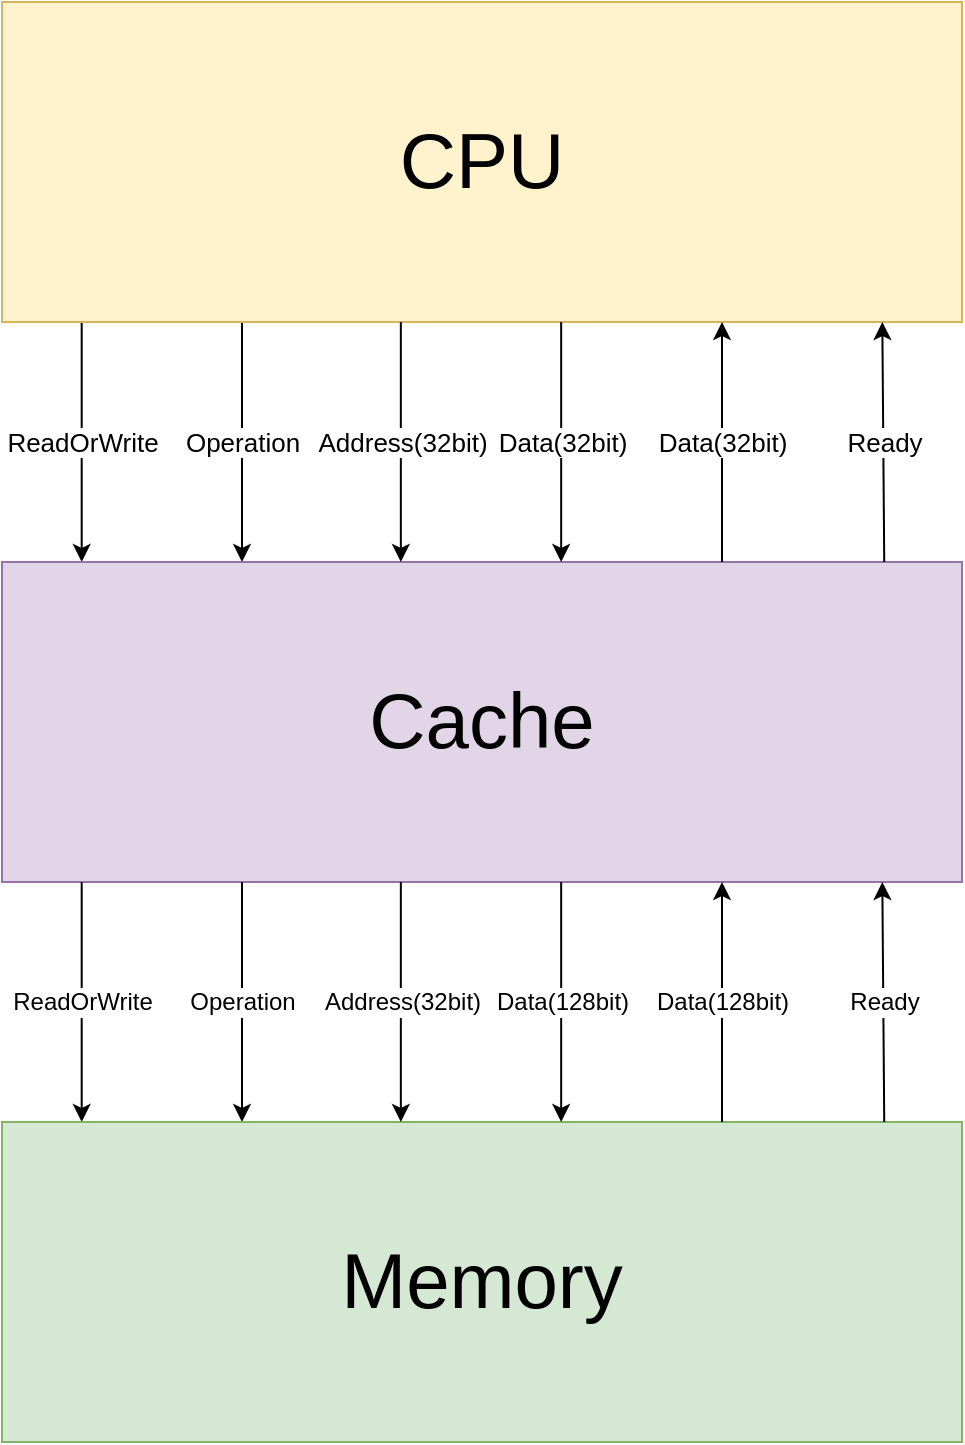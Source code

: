 <mxfile version="13.7.3" type="device"><diagram id="79yg1t0EDoiOZpE-jwHR" name="Page-1"><mxGraphModel dx="1632" dy="2276" grid="1" gridSize="10" guides="1" tooltips="1" connect="1" arrows="1" fold="1" page="1" pageScale="1" pageWidth="850" pageHeight="1100" math="0" shadow="0"><root><mxCell id="0"/><mxCell id="1" parent="0"/><mxCell id="Vc42_NPsJIUBotY8SWZZ-10" value="" style="endArrow=classic;html=1;exitX=0.083;exitY=1;exitDx=0;exitDy=0;exitPerimeter=0;entryX=0.083;entryY=0;entryDx=0;entryDy=0;entryPerimeter=0;fontSize=13;" edge="1" parent="1" source="Vc42_NPsJIUBotY8SWZZ-14" target="Vc42_NPsJIUBotY8SWZZ-15"><mxGeometry relative="1" as="geometry"><mxPoint x="-120.0" y="50" as="sourcePoint"/><mxPoint x="12.48" y="170" as="targetPoint"/></mxGeometry></mxCell><mxCell id="Vc42_NPsJIUBotY8SWZZ-11" value="ReadOrWrite" style="edgeLabel;resizable=0;html=1;align=center;verticalAlign=middle;fontSize=13;" connectable="0" vertex="1" parent="Vc42_NPsJIUBotY8SWZZ-10"><mxGeometry relative="1" as="geometry"/></mxCell><mxCell id="Vc42_NPsJIUBotY8SWZZ-12" value="" style="endArrow=classic;html=1;exitX=0.368;exitY=1.005;exitDx=0;exitDy=0;exitPerimeter=0;entryX=0.368;entryY=0.005;entryDx=0;entryDy=0;entryPerimeter=0;fontSize=13;" edge="1" parent="1"><mxGeometry relative="1" as="geometry"><mxPoint x="-40.0" y="40" as="sourcePoint"/><mxPoint x="-40.0" y="160" as="targetPoint"/></mxGeometry></mxCell><mxCell id="Vc42_NPsJIUBotY8SWZZ-13" value="Operation" style="edgeLabel;resizable=0;html=1;align=center;verticalAlign=middle;fontSize=13;" connectable="0" vertex="1" parent="Vc42_NPsJIUBotY8SWZZ-12"><mxGeometry relative="1" as="geometry"/></mxCell><mxCell id="Vc42_NPsJIUBotY8SWZZ-14" value="CPU" style="rounded=0;whiteSpace=wrap;html=1;fillColor=#fff2cc;strokeColor=#d6b656;fontSize=39;" vertex="1" parent="1"><mxGeometry x="-160" y="-120" width="480" height="160" as="geometry"/></mxCell><mxCell id="Vc42_NPsJIUBotY8SWZZ-15" value="Cache" style="rounded=0;whiteSpace=wrap;html=1;fillColor=#e1d5e7;strokeColor=#9673a6;fontSize=39;" vertex="1" parent="1"><mxGeometry x="-160" y="160" width="480" height="160" as="geometry"/></mxCell><mxCell id="Vc42_NPsJIUBotY8SWZZ-16" value="" style="endArrow=classic;html=1;exitX=0.083;exitY=1;exitDx=0;exitDy=0;exitPerimeter=0;entryX=0.083;entryY=0;entryDx=0;entryDy=0;entryPerimeter=0;fontSize=13;" edge="1" parent="1"><mxGeometry relative="1" as="geometry"><mxPoint x="39.42" y="40" as="sourcePoint"/><mxPoint x="39.42" y="160" as="targetPoint"/></mxGeometry></mxCell><mxCell id="Vc42_NPsJIUBotY8SWZZ-17" value="Address(32bit)" style="edgeLabel;resizable=0;html=1;align=center;verticalAlign=middle;fontSize=13;" connectable="0" vertex="1" parent="Vc42_NPsJIUBotY8SWZZ-16"><mxGeometry relative="1" as="geometry"/></mxCell><mxCell id="Vc42_NPsJIUBotY8SWZZ-18" value="" style="endArrow=classic;html=1;exitX=0.368;exitY=1.005;exitDx=0;exitDy=0;exitPerimeter=0;entryX=0.368;entryY=0.005;entryDx=0;entryDy=0;entryPerimeter=0;fontSize=13;" edge="1" parent="1"><mxGeometry relative="1" as="geometry"><mxPoint x="119.58" y="40" as="sourcePoint"/><mxPoint x="119.58" y="160" as="targetPoint"/></mxGeometry></mxCell><mxCell id="Vc42_NPsJIUBotY8SWZZ-19" value="Data(32bit)" style="edgeLabel;resizable=0;html=1;align=center;verticalAlign=middle;fontSize=13;" connectable="0" vertex="1" parent="Vc42_NPsJIUBotY8SWZZ-18"><mxGeometry relative="1" as="geometry"/></mxCell><mxCell id="Vc42_NPsJIUBotY8SWZZ-20" value="" style="endArrow=classic;html=1;exitX=0.75;exitY=0;exitDx=0;exitDy=0;entryX=0.75;entryY=1;entryDx=0;entryDy=0;fontSize=13;" edge="1" parent="1" source="Vc42_NPsJIUBotY8SWZZ-15" target="Vc42_NPsJIUBotY8SWZZ-14"><mxGeometry relative="1" as="geometry"><mxPoint x="460.0" y="30" as="sourcePoint"/><mxPoint x="460.0" y="150" as="targetPoint"/></mxGeometry></mxCell><mxCell id="Vc42_NPsJIUBotY8SWZZ-21" value="Data(32bit)" style="edgeLabel;resizable=0;html=1;align=center;verticalAlign=middle;fontSize=13;" connectable="0" vertex="1" parent="Vc42_NPsJIUBotY8SWZZ-20"><mxGeometry relative="1" as="geometry"/></mxCell><mxCell id="Vc42_NPsJIUBotY8SWZZ-22" value="" style="endArrow=classic;html=1;exitX=0.919;exitY=0;exitDx=0;exitDy=0;exitPerimeter=0;entryX=0.917;entryY=1;entryDx=0;entryDy=0;entryPerimeter=0;fontSize=13;" edge="1" parent="1" source="Vc42_NPsJIUBotY8SWZZ-15" target="Vc42_NPsJIUBotY8SWZZ-14"><mxGeometry relative="1" as="geometry"><mxPoint x="400" y="30" as="sourcePoint"/><mxPoint x="400" y="150" as="targetPoint"/></mxGeometry></mxCell><mxCell id="Vc42_NPsJIUBotY8SWZZ-23" value="Ready" style="edgeLabel;resizable=0;html=1;align=center;verticalAlign=middle;fontSize=13;" connectable="0" vertex="1" parent="Vc42_NPsJIUBotY8SWZZ-22"><mxGeometry relative="1" as="geometry"/></mxCell><mxCell id="Vc42_NPsJIUBotY8SWZZ-24" value="" style="endArrow=classic;html=1;exitX=0.083;exitY=1;exitDx=0;exitDy=0;exitPerimeter=0;entryX=0.083;entryY=0;entryDx=0;entryDy=0;entryPerimeter=0;fontSize=12;" edge="1" parent="1" target="Vc42_NPsJIUBotY8SWZZ-28"><mxGeometry relative="1" as="geometry"><mxPoint x="-120.16" y="320" as="sourcePoint"/><mxPoint x="12.48" y="450" as="targetPoint"/></mxGeometry></mxCell><mxCell id="Vc42_NPsJIUBotY8SWZZ-25" value="ReadOrWrite" style="edgeLabel;resizable=0;html=1;align=center;verticalAlign=middle;fontSize=12;" connectable="0" vertex="1" parent="Vc42_NPsJIUBotY8SWZZ-24"><mxGeometry relative="1" as="geometry"/></mxCell><mxCell id="Vc42_NPsJIUBotY8SWZZ-26" value="" style="endArrow=classic;html=1;exitX=0.368;exitY=1.005;exitDx=0;exitDy=0;exitPerimeter=0;entryX=0.368;entryY=0.005;entryDx=0;entryDy=0;entryPerimeter=0;fontSize=12;" edge="1" parent="1"><mxGeometry relative="1" as="geometry"><mxPoint x="-40" y="320" as="sourcePoint"/><mxPoint x="-40" y="440" as="targetPoint"/></mxGeometry></mxCell><mxCell id="Vc42_NPsJIUBotY8SWZZ-27" value="Operation" style="edgeLabel;resizable=0;html=1;align=center;verticalAlign=middle;fontSize=12;" connectable="0" vertex="1" parent="Vc42_NPsJIUBotY8SWZZ-26"><mxGeometry relative="1" as="geometry"/></mxCell><mxCell id="Vc42_NPsJIUBotY8SWZZ-28" value="Memory" style="rounded=0;whiteSpace=wrap;html=1;fillColor=#d5e8d4;strokeColor=#82b366;fontSize=39;" vertex="1" parent="1"><mxGeometry x="-160" y="440" width="480" height="160" as="geometry"/></mxCell><mxCell id="Vc42_NPsJIUBotY8SWZZ-29" value="" style="endArrow=classic;html=1;exitX=0.083;exitY=1;exitDx=0;exitDy=0;exitPerimeter=0;entryX=0.083;entryY=0;entryDx=0;entryDy=0;entryPerimeter=0;fontSize=12;" edge="1" parent="1"><mxGeometry relative="1" as="geometry"><mxPoint x="39.42" y="320" as="sourcePoint"/><mxPoint x="39.42" y="440" as="targetPoint"/></mxGeometry></mxCell><mxCell id="Vc42_NPsJIUBotY8SWZZ-30" value="Address(32bit)" style="edgeLabel;resizable=0;html=1;align=center;verticalAlign=middle;fontSize=12;" connectable="0" vertex="1" parent="Vc42_NPsJIUBotY8SWZZ-29"><mxGeometry relative="1" as="geometry"/></mxCell><mxCell id="Vc42_NPsJIUBotY8SWZZ-31" value="" style="endArrow=classic;html=1;exitX=0.368;exitY=1.005;exitDx=0;exitDy=0;exitPerimeter=0;entryX=0.368;entryY=0.005;entryDx=0;entryDy=0;entryPerimeter=0;fontSize=12;" edge="1" parent="1"><mxGeometry relative="1" as="geometry"><mxPoint x="119.58" y="320" as="sourcePoint"/><mxPoint x="119.58" y="440" as="targetPoint"/></mxGeometry></mxCell><mxCell id="Vc42_NPsJIUBotY8SWZZ-32" value="Data(128bit)" style="edgeLabel;resizable=0;html=1;align=center;verticalAlign=middle;fontSize=12;" connectable="0" vertex="1" parent="Vc42_NPsJIUBotY8SWZZ-31"><mxGeometry relative="1" as="geometry"/></mxCell><mxCell id="Vc42_NPsJIUBotY8SWZZ-33" value="" style="endArrow=classic;html=1;exitX=0.75;exitY=0;exitDx=0;exitDy=0;entryX=0.75;entryY=1;entryDx=0;entryDy=0;fontSize=12;" edge="1" parent="1" source="Vc42_NPsJIUBotY8SWZZ-28"><mxGeometry relative="1" as="geometry"><mxPoint x="460.0" y="310" as="sourcePoint"/><mxPoint x="200" y="320" as="targetPoint"/></mxGeometry></mxCell><mxCell id="Vc42_NPsJIUBotY8SWZZ-34" value="Data(128bit)" style="edgeLabel;resizable=0;html=1;align=center;verticalAlign=middle;fontSize=12;" connectable="0" vertex="1" parent="Vc42_NPsJIUBotY8SWZZ-33"><mxGeometry relative="1" as="geometry"/></mxCell><mxCell id="Vc42_NPsJIUBotY8SWZZ-35" value="" style="endArrow=classic;html=1;exitX=0.919;exitY=0;exitDx=0;exitDy=0;exitPerimeter=0;entryX=0.917;entryY=1;entryDx=0;entryDy=0;entryPerimeter=0;fontSize=12;" edge="1" parent="1" source="Vc42_NPsJIUBotY8SWZZ-28"><mxGeometry relative="1" as="geometry"><mxPoint x="400" y="310" as="sourcePoint"/><mxPoint x="280.16" y="320" as="targetPoint"/></mxGeometry></mxCell><mxCell id="Vc42_NPsJIUBotY8SWZZ-36" value="Ready" style="edgeLabel;resizable=0;html=1;align=center;verticalAlign=middle;fontSize=12;" connectable="0" vertex="1" parent="Vc42_NPsJIUBotY8SWZZ-35"><mxGeometry relative="1" as="geometry"/></mxCell></root></mxGraphModel></diagram></mxfile>